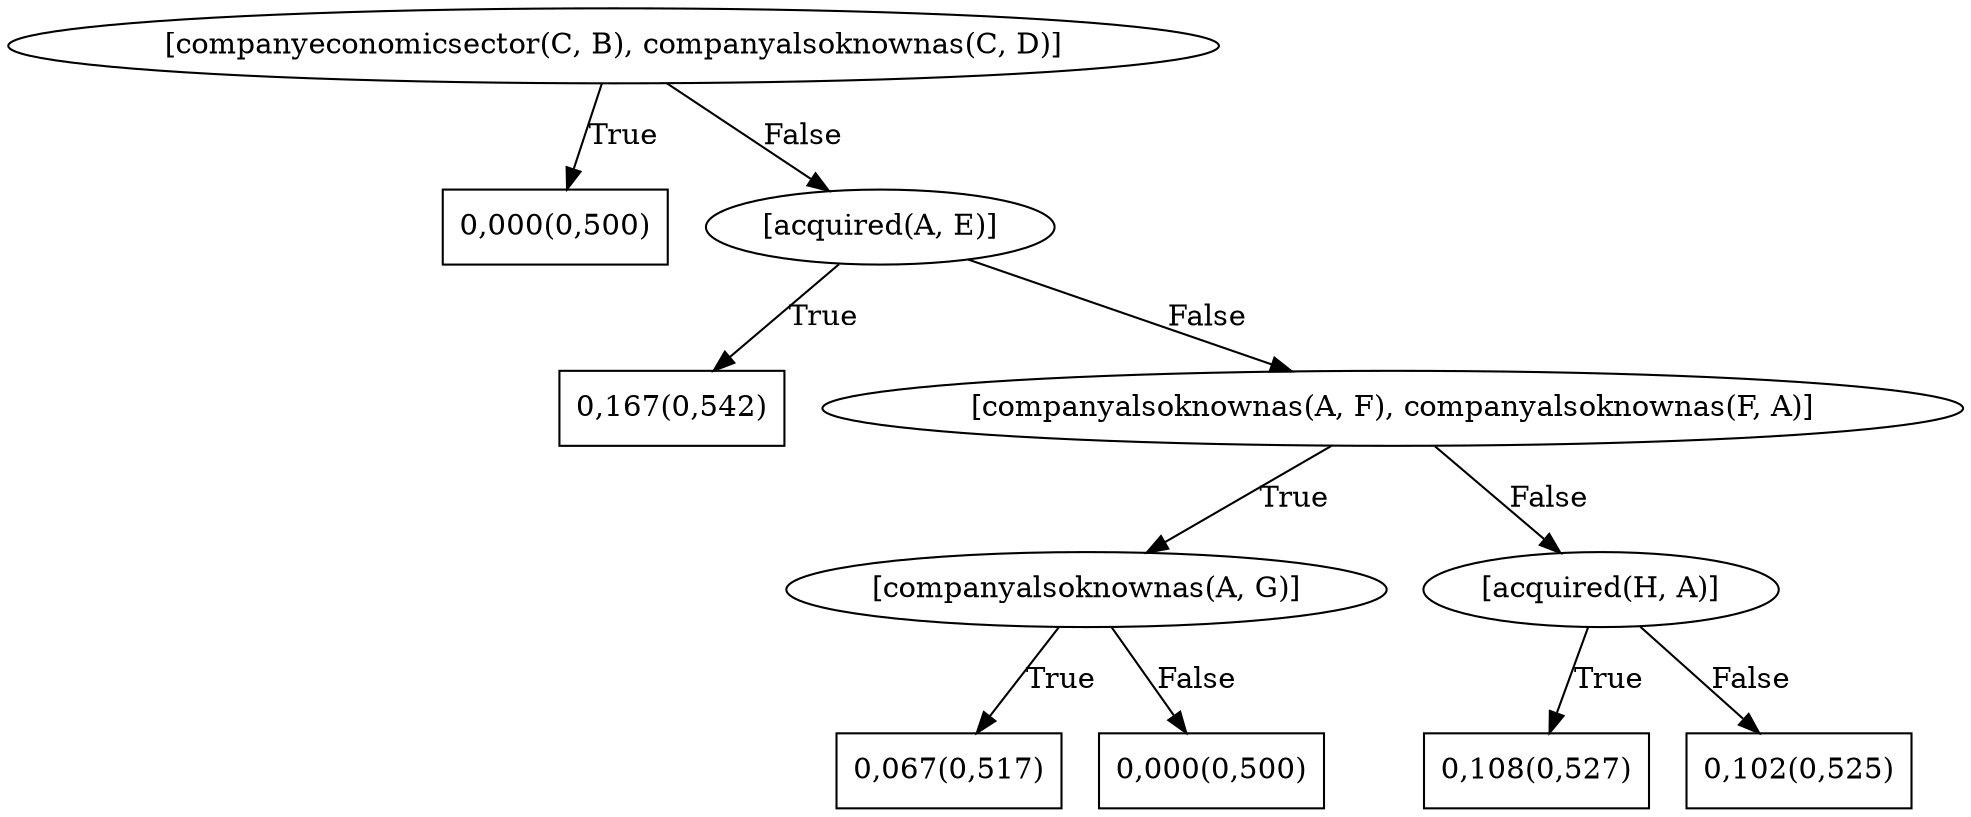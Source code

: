 digraph G{ 
1[label = "[companyeconomicsector(C, B), companyalsoknownas(C, D)]"];
1 -> 2[label="True"];
1 -> 3[label="False"];
2[shape = box,label = "0,000(0,500)"];
3[label = "[acquired(A, E)]"];
3 -> 4[label="True"];
3 -> 5[label="False"];
4[shape = box,label = "0,167(0,542)"];
5[label = "[companyalsoknownas(A, F), companyalsoknownas(F, A)]"];
5 -> 6[label="True"];
5 -> 7[label="False"];
6[label = "[companyalsoknownas(A, G)]"];
6 -> 8[label="True"];
6 -> 9[label="False"];
8[shape = box,label = "0,067(0,517)"];
9[shape = box,label = "0,000(0,500)"];
7[label = "[acquired(H, A)]"];
7 -> 10[label="True"];
7 -> 11[label="False"];
10[shape = box,label = "0,108(0,527)"];
11[shape = box,label = "0,102(0,525)"];
}
